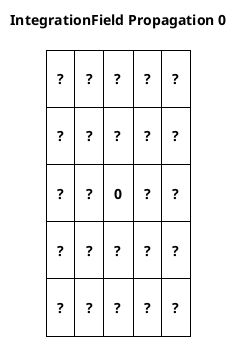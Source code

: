 @startuml int_field_prop0

title
IntegrationField Propagation 0

|\n   ?   \n|\n   ?   \n|\n   ?   \n|\n   ?   \n|\n   ?   \n|
|\n   ?   \n|\n   ?   \n|\n   ?   \n|\n   ?   \n|\n   ?   \n|
|\n   ?   \n|\n   ?   \n|\n   0   \n|\n   ?   \n|\n   ?   \n|
|\n   ?   \n|\n   ?   \n|\n   ?   \n|\n   ?   \n|\n   ?   \n|
|\n   ?   \n|\n   ?   \n|\n   ?   \n|\n   ?   \n|\n   ?   \n|
end title
@enduml
